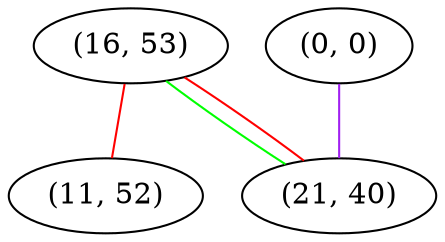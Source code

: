 graph "" {
"(16, 53)";
"(0, 0)";
"(11, 52)";
"(21, 40)";
"(16, 53)" -- "(11, 52)"  [color=red, key=0, weight=1];
"(16, 53)" -- "(21, 40)"  [color=green, key=0, weight=2];
"(16, 53)" -- "(21, 40)"  [color=red, key=1, weight=1];
"(0, 0)" -- "(21, 40)"  [color=purple, key=0, weight=4];
}
